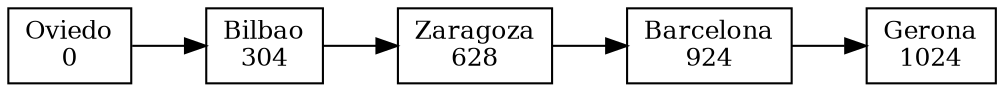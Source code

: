 digraph G {
 rankdir=LR 
 node[shape=box];
graph [ dpi = 300 ];
Oviedo[ label = "Oviedo
0", fontsize=12]; 
Bilbao[ label = "Bilbao
304", fontsize=12];
Zaragoza[ label = "Zaragoza
628", fontsize=12];
Barcelona[ label = "Barcelona
924", fontsize=12];
Gerona[ label = "Gerona
1024", fontsize=12];
Oviedo->Bilbao;
Bilbao->Zaragoza;
Zaragoza->Barcelona;
Barcelona->Gerona;

}